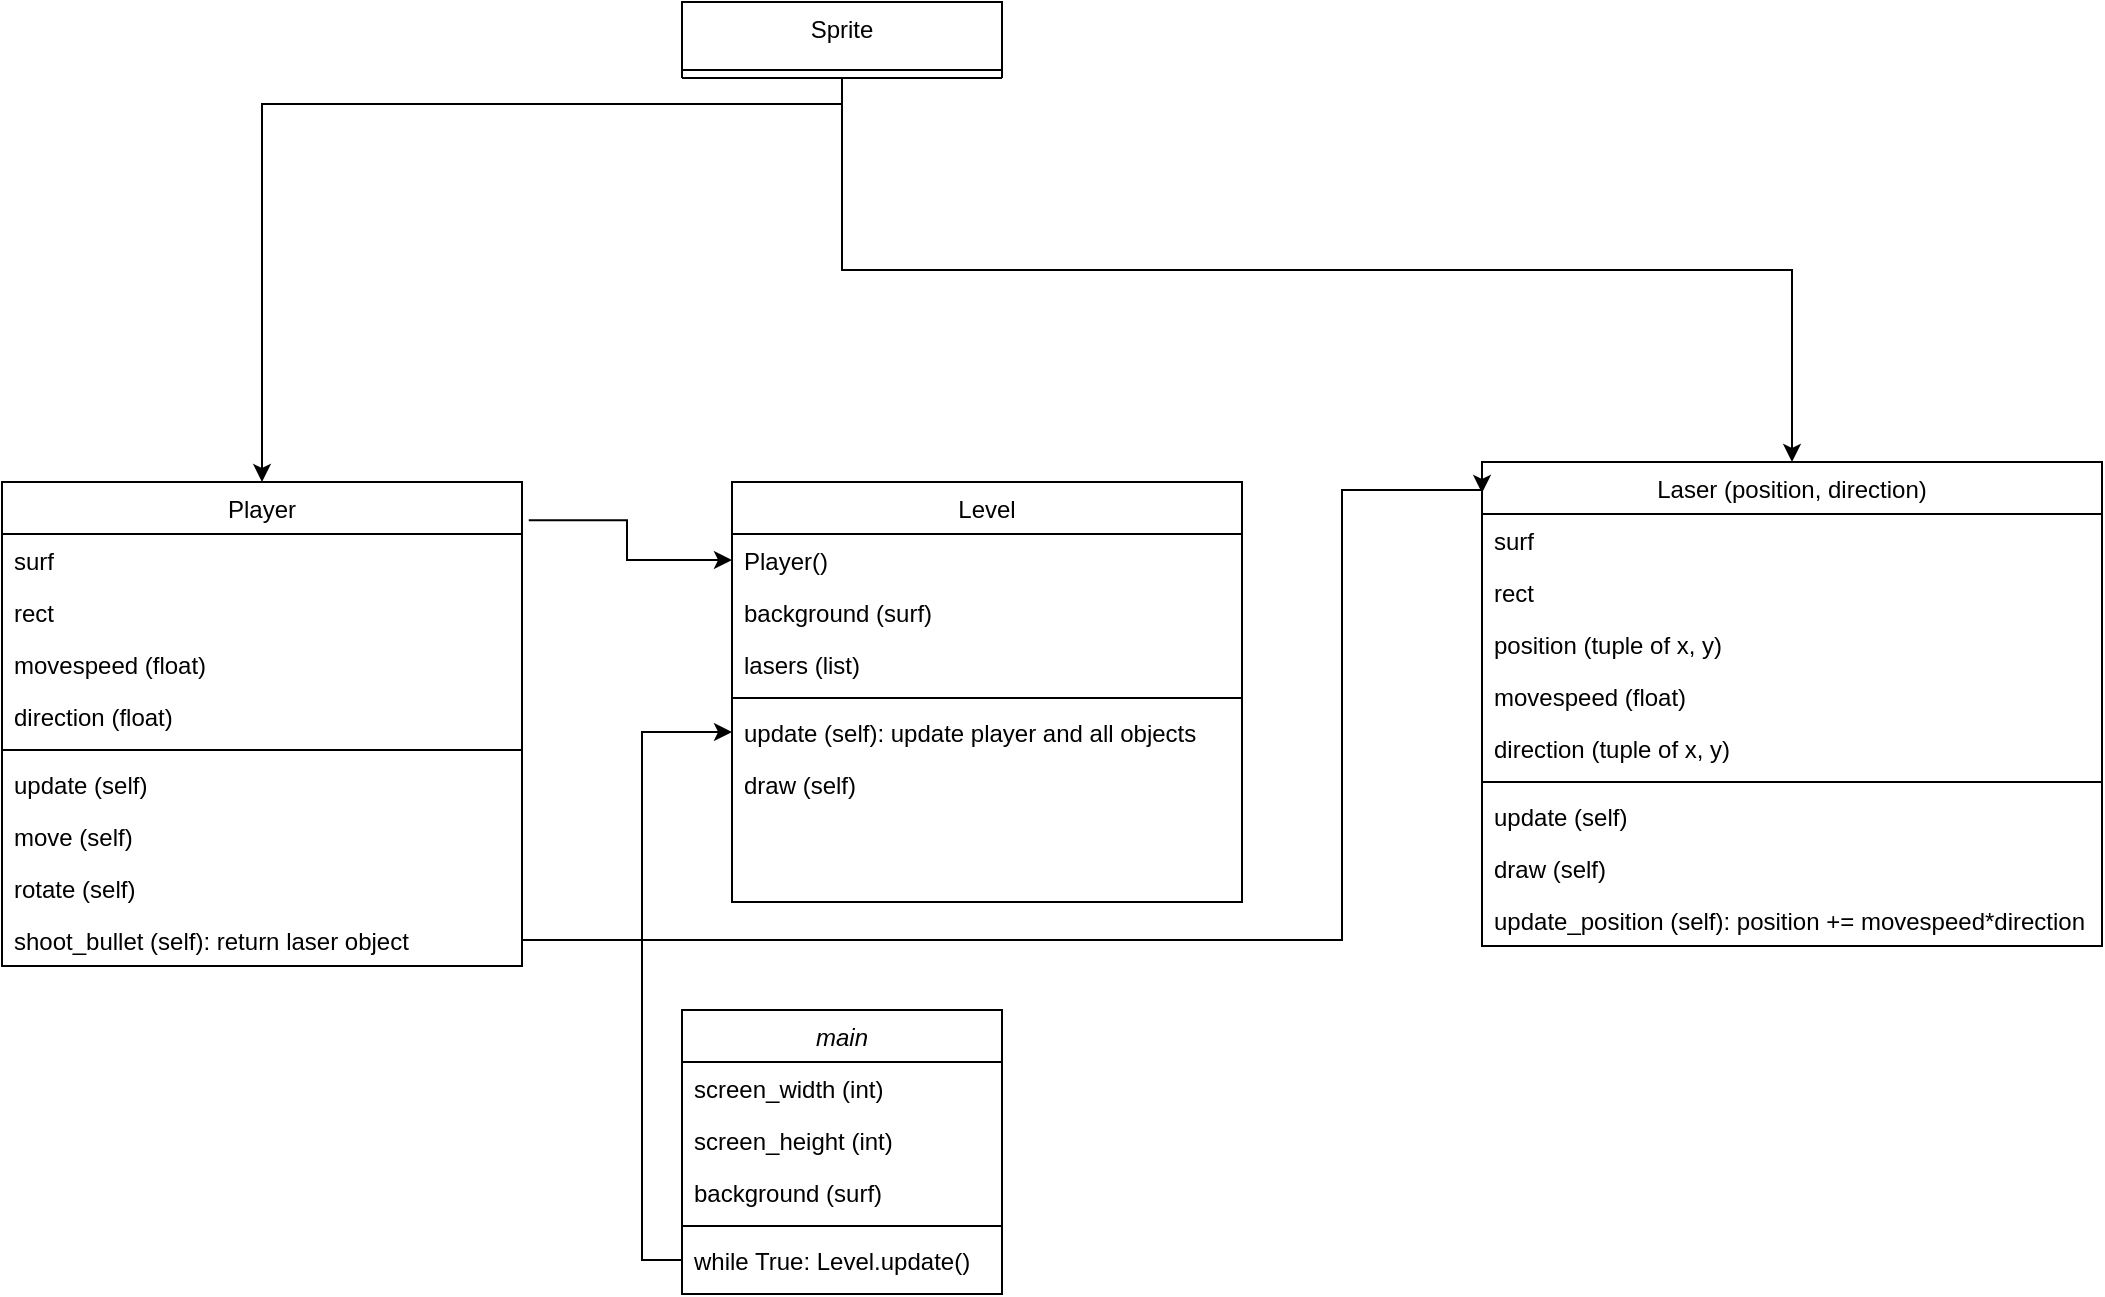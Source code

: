 <mxfile version="22.1.2" type="github">
  <diagram id="C5RBs43oDa-KdzZeNtuy" name="Page-1">
    <mxGraphModel dx="1295" dy="760" grid="1" gridSize="10" guides="1" tooltips="1" connect="1" arrows="1" fold="1" page="1" pageScale="1" pageWidth="2336" pageHeight="1654" math="0" shadow="0">
      <root>
        <mxCell id="WIyWlLk6GJQsqaUBKTNV-0" />
        <mxCell id="WIyWlLk6GJQsqaUBKTNV-1" parent="WIyWlLk6GJQsqaUBKTNV-0" />
        <mxCell id="zkfFHV4jXpPFQw0GAbJ--0" value="main" style="swimlane;fontStyle=2;align=center;verticalAlign=top;childLayout=stackLayout;horizontal=1;startSize=26;horizontalStack=0;resizeParent=1;resizeLast=0;collapsible=1;marginBottom=0;rounded=0;shadow=0;strokeWidth=1;" parent="WIyWlLk6GJQsqaUBKTNV-1" vertex="1">
          <mxGeometry x="400" y="564" width="160" height="142" as="geometry">
            <mxRectangle x="150" y="120" width="160" height="26" as="alternateBounds" />
          </mxGeometry>
        </mxCell>
        <mxCell id="zkfFHV4jXpPFQw0GAbJ--1" value="screen_width (int)" style="text;align=left;verticalAlign=top;spacingLeft=4;spacingRight=4;overflow=hidden;rotatable=0;points=[[0,0.5],[1,0.5]];portConstraint=eastwest;" parent="zkfFHV4jXpPFQw0GAbJ--0" vertex="1">
          <mxGeometry y="26" width="160" height="26" as="geometry" />
        </mxCell>
        <mxCell id="VhDVE8LiVdFe27Mf-XDF-2" value="screen_height (int)" style="text;align=left;verticalAlign=top;spacingLeft=4;spacingRight=4;overflow=hidden;rotatable=0;points=[[0,0.5],[1,0.5]];portConstraint=eastwest;" parent="zkfFHV4jXpPFQw0GAbJ--0" vertex="1">
          <mxGeometry y="52" width="160" height="26" as="geometry" />
        </mxCell>
        <mxCell id="vsXhx-UXICtywRvZgXK0-18" value="background (surf)" style="text;align=left;verticalAlign=top;spacingLeft=4;spacingRight=4;overflow=hidden;rotatable=0;points=[[0,0.5],[1,0.5]];portConstraint=eastwest;" vertex="1" parent="zkfFHV4jXpPFQw0GAbJ--0">
          <mxGeometry y="78" width="160" height="26" as="geometry" />
        </mxCell>
        <mxCell id="zkfFHV4jXpPFQw0GAbJ--4" value="" style="line;html=1;strokeWidth=1;align=left;verticalAlign=middle;spacingTop=-1;spacingLeft=3;spacingRight=3;rotatable=0;labelPosition=right;points=[];portConstraint=eastwest;" parent="zkfFHV4jXpPFQw0GAbJ--0" vertex="1">
          <mxGeometry y="104" width="160" height="8" as="geometry" />
        </mxCell>
        <mxCell id="zkfFHV4jXpPFQw0GAbJ--5" value="while True: Level.update()" style="text;align=left;verticalAlign=top;spacingLeft=4;spacingRight=4;overflow=hidden;rotatable=0;points=[[0,0.5],[1,0.5]];portConstraint=eastwest;" parent="zkfFHV4jXpPFQw0GAbJ--0" vertex="1">
          <mxGeometry y="112" width="160" height="26" as="geometry" />
        </mxCell>
        <mxCell id="zkfFHV4jXpPFQw0GAbJ--17" value="Player" style="swimlane;fontStyle=0;align=center;verticalAlign=top;childLayout=stackLayout;horizontal=1;startSize=26;horizontalStack=0;resizeParent=1;resizeLast=0;collapsible=1;marginBottom=0;rounded=0;shadow=0;strokeWidth=1;" parent="WIyWlLk6GJQsqaUBKTNV-1" vertex="1">
          <mxGeometry x="60" y="300" width="260" height="242" as="geometry">
            <mxRectangle x="550" y="140" width="160" height="26" as="alternateBounds" />
          </mxGeometry>
        </mxCell>
        <mxCell id="zkfFHV4jXpPFQw0GAbJ--18" value="surf " style="text;align=left;verticalAlign=top;spacingLeft=4;spacingRight=4;overflow=hidden;rotatable=0;points=[[0,0.5],[1,0.5]];portConstraint=eastwest;" parent="zkfFHV4jXpPFQw0GAbJ--17" vertex="1">
          <mxGeometry y="26" width="260" height="26" as="geometry" />
        </mxCell>
        <mxCell id="zkfFHV4jXpPFQw0GAbJ--19" value="rect" style="text;align=left;verticalAlign=top;spacingLeft=4;spacingRight=4;overflow=hidden;rotatable=0;points=[[0,0.5],[1,0.5]];portConstraint=eastwest;rounded=0;shadow=0;html=0;" parent="zkfFHV4jXpPFQw0GAbJ--17" vertex="1">
          <mxGeometry y="52" width="260" height="26" as="geometry" />
        </mxCell>
        <mxCell id="zkfFHV4jXpPFQw0GAbJ--20" value="movespeed (float)" style="text;align=left;verticalAlign=top;spacingLeft=4;spacingRight=4;overflow=hidden;rotatable=0;points=[[0,0.5],[1,0.5]];portConstraint=eastwest;rounded=0;shadow=0;html=0;" parent="zkfFHV4jXpPFQw0GAbJ--17" vertex="1">
          <mxGeometry y="78" width="260" height="26" as="geometry" />
        </mxCell>
        <mxCell id="zkfFHV4jXpPFQw0GAbJ--22" value="direction (float)" style="text;align=left;verticalAlign=top;spacingLeft=4;spacingRight=4;overflow=hidden;rotatable=0;points=[[0,0.5],[1,0.5]];portConstraint=eastwest;rounded=0;shadow=0;html=0;" parent="zkfFHV4jXpPFQw0GAbJ--17" vertex="1">
          <mxGeometry y="104" width="260" height="26" as="geometry" />
        </mxCell>
        <mxCell id="zkfFHV4jXpPFQw0GAbJ--23" value="" style="line;html=1;strokeWidth=1;align=left;verticalAlign=middle;spacingTop=-1;spacingLeft=3;spacingRight=3;rotatable=0;labelPosition=right;points=[];portConstraint=eastwest;" parent="zkfFHV4jXpPFQw0GAbJ--17" vertex="1">
          <mxGeometry y="130" width="260" height="8" as="geometry" />
        </mxCell>
        <mxCell id="vsXhx-UXICtywRvZgXK0-19" value="update (self)" style="text;align=left;verticalAlign=top;spacingLeft=4;spacingRight=4;overflow=hidden;rotatable=0;points=[[0,0.5],[1,0.5]];portConstraint=eastwest;rounded=0;shadow=0;html=0;" vertex="1" parent="zkfFHV4jXpPFQw0GAbJ--17">
          <mxGeometry y="138" width="260" height="26" as="geometry" />
        </mxCell>
        <mxCell id="zkfFHV4jXpPFQw0GAbJ--24" value="move (self)" style="text;align=left;verticalAlign=top;spacingLeft=4;spacingRight=4;overflow=hidden;rotatable=0;points=[[0,0.5],[1,0.5]];portConstraint=eastwest;" parent="zkfFHV4jXpPFQw0GAbJ--17" vertex="1">
          <mxGeometry y="164" width="260" height="26" as="geometry" />
        </mxCell>
        <mxCell id="zkfFHV4jXpPFQw0GAbJ--25" value="rotate (self)" style="text;align=left;verticalAlign=top;spacingLeft=4;spacingRight=4;overflow=hidden;rotatable=0;points=[[0,0.5],[1,0.5]];portConstraint=eastwest;" parent="zkfFHV4jXpPFQw0GAbJ--17" vertex="1">
          <mxGeometry y="190" width="260" height="26" as="geometry" />
        </mxCell>
        <mxCell id="vsXhx-UXICtywRvZgXK0-17" value="shoot_bullet (self): return laser object" style="text;align=left;verticalAlign=top;spacingLeft=4;spacingRight=4;overflow=hidden;rotatable=0;points=[[0,0.5],[1,0.5]];portConstraint=eastwest;" vertex="1" parent="zkfFHV4jXpPFQw0GAbJ--17">
          <mxGeometry y="216" width="260" height="26" as="geometry" />
        </mxCell>
        <mxCell id="VhDVE8LiVdFe27Mf-XDF-5" value="Level" style="swimlane;fontStyle=0;align=center;verticalAlign=top;childLayout=stackLayout;horizontal=1;startSize=26;horizontalStack=0;resizeParent=1;resizeLast=0;collapsible=1;marginBottom=0;rounded=0;shadow=0;strokeWidth=1;" parent="WIyWlLk6GJQsqaUBKTNV-1" vertex="1">
          <mxGeometry x="425" y="300" width="255" height="210" as="geometry">
            <mxRectangle x="550" y="140" width="160" height="26" as="alternateBounds" />
          </mxGeometry>
        </mxCell>
        <mxCell id="VhDVE8LiVdFe27Mf-XDF-6" value="Player()" style="text;align=left;verticalAlign=top;spacingLeft=4;spacingRight=4;overflow=hidden;rotatable=0;points=[[0,0.5],[1,0.5]];portConstraint=eastwest;" parent="VhDVE8LiVdFe27Mf-XDF-5" vertex="1">
          <mxGeometry y="26" width="255" height="26" as="geometry" />
        </mxCell>
        <mxCell id="VhDVE8LiVdFe27Mf-XDF-8" value="background (surf)" style="text;align=left;verticalAlign=top;spacingLeft=4;spacingRight=4;overflow=hidden;rotatable=0;points=[[0,0.5],[1,0.5]];portConstraint=eastwest;rounded=0;shadow=0;html=0;" parent="VhDVE8LiVdFe27Mf-XDF-5" vertex="1">
          <mxGeometry y="52" width="255" height="26" as="geometry" />
        </mxCell>
        <mxCell id="VhDVE8LiVdFe27Mf-XDF-9" value="lasers (list)" style="text;align=left;verticalAlign=top;spacingLeft=4;spacingRight=4;overflow=hidden;rotatable=0;points=[[0,0.5],[1,0.5]];portConstraint=eastwest;rounded=0;shadow=0;html=0;" parent="VhDVE8LiVdFe27Mf-XDF-5" vertex="1">
          <mxGeometry y="78" width="255" height="26" as="geometry" />
        </mxCell>
        <mxCell id="VhDVE8LiVdFe27Mf-XDF-10" value="" style="line;html=1;strokeWidth=1;align=left;verticalAlign=middle;spacingTop=-1;spacingLeft=3;spacingRight=3;rotatable=0;labelPosition=right;points=[];portConstraint=eastwest;" parent="VhDVE8LiVdFe27Mf-XDF-5" vertex="1">
          <mxGeometry y="104" width="255" height="8" as="geometry" />
        </mxCell>
        <mxCell id="VhDVE8LiVdFe27Mf-XDF-12" value="update (self): update player and all objects" style="text;align=left;verticalAlign=top;spacingLeft=4;spacingRight=4;overflow=hidden;rotatable=0;points=[[0,0.5],[1,0.5]];portConstraint=eastwest;" parent="VhDVE8LiVdFe27Mf-XDF-5" vertex="1">
          <mxGeometry y="112" width="255" height="26" as="geometry" />
        </mxCell>
        <mxCell id="vsXhx-UXICtywRvZgXK0-22" value="draw (self)" style="text;align=left;verticalAlign=top;spacingLeft=4;spacingRight=4;overflow=hidden;rotatable=0;points=[[0,0.5],[1,0.5]];portConstraint=eastwest;" vertex="1" parent="VhDVE8LiVdFe27Mf-XDF-5">
          <mxGeometry y="138" width="255" height="26" as="geometry" />
        </mxCell>
        <mxCell id="VhDVE8LiVdFe27Mf-XDF-13" style="edgeStyle=orthogonalEdgeStyle;rounded=0;orthogonalLoop=1;jettySize=auto;html=1;exitX=1.013;exitY=0.079;exitDx=0;exitDy=0;entryX=0;entryY=0.5;entryDx=0;entryDy=0;exitPerimeter=0;" parent="WIyWlLk6GJQsqaUBKTNV-1" source="zkfFHV4jXpPFQw0GAbJ--17" target="VhDVE8LiVdFe27Mf-XDF-6" edge="1">
          <mxGeometry relative="1" as="geometry" />
        </mxCell>
        <mxCell id="vsXhx-UXICtywRvZgXK0-0" value="Laser (position, direction)" style="swimlane;fontStyle=0;align=center;verticalAlign=top;childLayout=stackLayout;horizontal=1;startSize=26;horizontalStack=0;resizeParent=1;resizeLast=0;collapsible=1;marginBottom=0;rounded=0;shadow=0;strokeWidth=1;" vertex="1" parent="WIyWlLk6GJQsqaUBKTNV-1">
          <mxGeometry x="800" y="290" width="310" height="242" as="geometry">
            <mxRectangle x="550" y="140" width="160" height="26" as="alternateBounds" />
          </mxGeometry>
        </mxCell>
        <mxCell id="vsXhx-UXICtywRvZgXK0-1" value="surf" style="text;align=left;verticalAlign=top;spacingLeft=4;spacingRight=4;overflow=hidden;rotatable=0;points=[[0,0.5],[1,0.5]];portConstraint=eastwest;" vertex="1" parent="vsXhx-UXICtywRvZgXK0-0">
          <mxGeometry y="26" width="310" height="26" as="geometry" />
        </mxCell>
        <mxCell id="vsXhx-UXICtywRvZgXK0-2" value="rect" style="text;align=left;verticalAlign=top;spacingLeft=4;spacingRight=4;overflow=hidden;rotatable=0;points=[[0,0.5],[1,0.5]];portConstraint=eastwest;rounded=0;shadow=0;html=0;" vertex="1" parent="vsXhx-UXICtywRvZgXK0-0">
          <mxGeometry y="52" width="310" height="26" as="geometry" />
        </mxCell>
        <mxCell id="vsXhx-UXICtywRvZgXK0-28" value="position (tuple of x, y)" style="text;align=left;verticalAlign=top;spacingLeft=4;spacingRight=4;overflow=hidden;rotatable=0;points=[[0,0.5],[1,0.5]];portConstraint=eastwest;rounded=0;shadow=0;html=0;" vertex="1" parent="vsXhx-UXICtywRvZgXK0-0">
          <mxGeometry y="78" width="310" height="26" as="geometry" />
        </mxCell>
        <mxCell id="vsXhx-UXICtywRvZgXK0-25" value="movespeed (float)" style="text;align=left;verticalAlign=top;spacingLeft=4;spacingRight=4;overflow=hidden;rotatable=0;points=[[0,0.5],[1,0.5]];portConstraint=eastwest;rounded=0;shadow=0;html=0;" vertex="1" parent="vsXhx-UXICtywRvZgXK0-0">
          <mxGeometry y="104" width="310" height="26" as="geometry" />
        </mxCell>
        <mxCell id="vsXhx-UXICtywRvZgXK0-3" value="direction (tuple of x, y)" style="text;align=left;verticalAlign=top;spacingLeft=4;spacingRight=4;overflow=hidden;rotatable=0;points=[[0,0.5],[1,0.5]];portConstraint=eastwest;rounded=0;shadow=0;html=0;" vertex="1" parent="vsXhx-UXICtywRvZgXK0-0">
          <mxGeometry y="130" width="310" height="26" as="geometry" />
        </mxCell>
        <mxCell id="vsXhx-UXICtywRvZgXK0-4" value="" style="line;html=1;strokeWidth=1;align=left;verticalAlign=middle;spacingTop=-1;spacingLeft=3;spacingRight=3;rotatable=0;labelPosition=right;points=[];portConstraint=eastwest;" vertex="1" parent="vsXhx-UXICtywRvZgXK0-0">
          <mxGeometry y="156" width="310" height="8" as="geometry" />
        </mxCell>
        <mxCell id="vsXhx-UXICtywRvZgXK0-5" value="update (self)" style="text;align=left;verticalAlign=top;spacingLeft=4;spacingRight=4;overflow=hidden;rotatable=0;points=[[0,0.5],[1,0.5]];portConstraint=eastwest;" vertex="1" parent="vsXhx-UXICtywRvZgXK0-0">
          <mxGeometry y="164" width="310" height="26" as="geometry" />
        </mxCell>
        <mxCell id="vsXhx-UXICtywRvZgXK0-6" value="draw (self)" style="text;align=left;verticalAlign=top;spacingLeft=4;spacingRight=4;overflow=hidden;rotatable=0;points=[[0,0.5],[1,0.5]];portConstraint=eastwest;" vertex="1" parent="vsXhx-UXICtywRvZgXK0-0">
          <mxGeometry y="190" width="310" height="26" as="geometry" />
        </mxCell>
        <mxCell id="vsXhx-UXICtywRvZgXK0-27" value="update_position (self): position += movespeed*direction" style="text;align=left;verticalAlign=top;spacingLeft=4;spacingRight=4;overflow=hidden;rotatable=0;points=[[0,0.5],[1,0.5]];portConstraint=eastwest;" vertex="1" parent="vsXhx-UXICtywRvZgXK0-0">
          <mxGeometry y="216" width="310" height="26" as="geometry" />
        </mxCell>
        <mxCell id="vsXhx-UXICtywRvZgXK0-15" style="edgeStyle=orthogonalEdgeStyle;rounded=0;orthogonalLoop=1;jettySize=auto;html=1;entryX=0.5;entryY=0;entryDx=0;entryDy=0;" edge="1" parent="WIyWlLk6GJQsqaUBKTNV-1" target="zkfFHV4jXpPFQw0GAbJ--17">
          <mxGeometry relative="1" as="geometry">
            <mxPoint x="480" y="110" as="sourcePoint" />
            <Array as="points">
              <mxPoint x="480" y="111" />
              <mxPoint x="190" y="111" />
            </Array>
          </mxGeometry>
        </mxCell>
        <mxCell id="vsXhx-UXICtywRvZgXK0-24" style="edgeStyle=orthogonalEdgeStyle;rounded=0;orthogonalLoop=1;jettySize=auto;html=1;exitX=0.5;exitY=1;exitDx=0;exitDy=0;entryX=0.5;entryY=0;entryDx=0;entryDy=0;" edge="1" parent="WIyWlLk6GJQsqaUBKTNV-1" source="vsXhx-UXICtywRvZgXK0-7" target="vsXhx-UXICtywRvZgXK0-0">
          <mxGeometry relative="1" as="geometry" />
        </mxCell>
        <mxCell id="vsXhx-UXICtywRvZgXK0-7" value="Sprite" style="swimlane;fontStyle=0;align=center;verticalAlign=top;childLayout=stackLayout;horizontal=1;startSize=50;horizontalStack=0;resizeParent=1;resizeLast=0;collapsible=1;marginBottom=0;rounded=0;shadow=0;strokeWidth=1;" vertex="1" parent="WIyWlLk6GJQsqaUBKTNV-1">
          <mxGeometry x="400" y="60" width="160" height="38" as="geometry">
            <mxRectangle x="550" y="140" width="160" height="26" as="alternateBounds" />
          </mxGeometry>
        </mxCell>
        <mxCell id="vsXhx-UXICtywRvZgXK0-11" value="" style="line;html=1;strokeWidth=1;align=left;verticalAlign=middle;spacingTop=-1;spacingLeft=3;spacingRight=3;rotatable=0;labelPosition=right;points=[];portConstraint=eastwest;" vertex="1" parent="vsXhx-UXICtywRvZgXK0-7">
          <mxGeometry y="30" width="160" height="8" as="geometry" />
        </mxCell>
        <mxCell id="vsXhx-UXICtywRvZgXK0-23" style="edgeStyle=orthogonalEdgeStyle;rounded=0;orthogonalLoop=1;jettySize=auto;html=1;exitX=0;exitY=0.5;exitDx=0;exitDy=0;entryX=0;entryY=0.5;entryDx=0;entryDy=0;" edge="1" parent="WIyWlLk6GJQsqaUBKTNV-1" source="zkfFHV4jXpPFQw0GAbJ--5" target="VhDVE8LiVdFe27Mf-XDF-12">
          <mxGeometry relative="1" as="geometry" />
        </mxCell>
        <mxCell id="vsXhx-UXICtywRvZgXK0-26" style="edgeStyle=orthogonalEdgeStyle;rounded=0;orthogonalLoop=1;jettySize=auto;html=1;exitX=1;exitY=0.5;exitDx=0;exitDy=0;entryX=0;entryY=0.064;entryDx=0;entryDy=0;entryPerimeter=0;" edge="1" parent="WIyWlLk6GJQsqaUBKTNV-1" source="vsXhx-UXICtywRvZgXK0-17" target="vsXhx-UXICtywRvZgXK0-0">
          <mxGeometry relative="1" as="geometry">
            <Array as="points">
              <mxPoint x="730" y="529" />
              <mxPoint x="730" y="304" />
            </Array>
          </mxGeometry>
        </mxCell>
      </root>
    </mxGraphModel>
  </diagram>
</mxfile>
